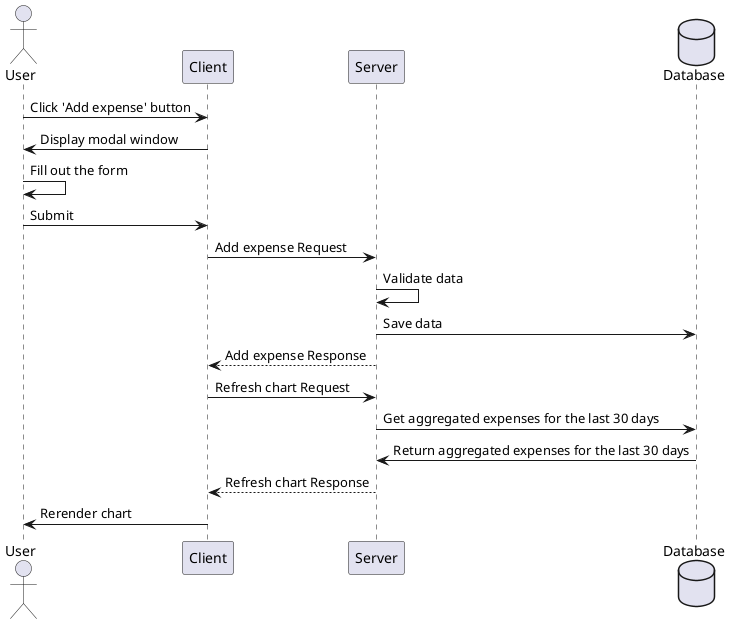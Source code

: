 @startuml
'https://plantuml.com/sequence-diagram

actor User
participant Client
participant Server
database Database

User -> Client: Click 'Add expense' button
Client -> User: Display modal window
User -> User: Fill out the form
User -> Client: Submit
Client -> Server: Add expense Request
Server -> Server: Validate data
Server -> Database: Save data
Server --> Client: Add expense Response
Client -> Server: Refresh chart Request
Server -> Database: Get aggregated expenses for the last 30 days
Database -> Server: Return aggregated expenses for the last 30 days
Server --> Client: Refresh chart Response
Client -> User: Rerender chart

@enduml